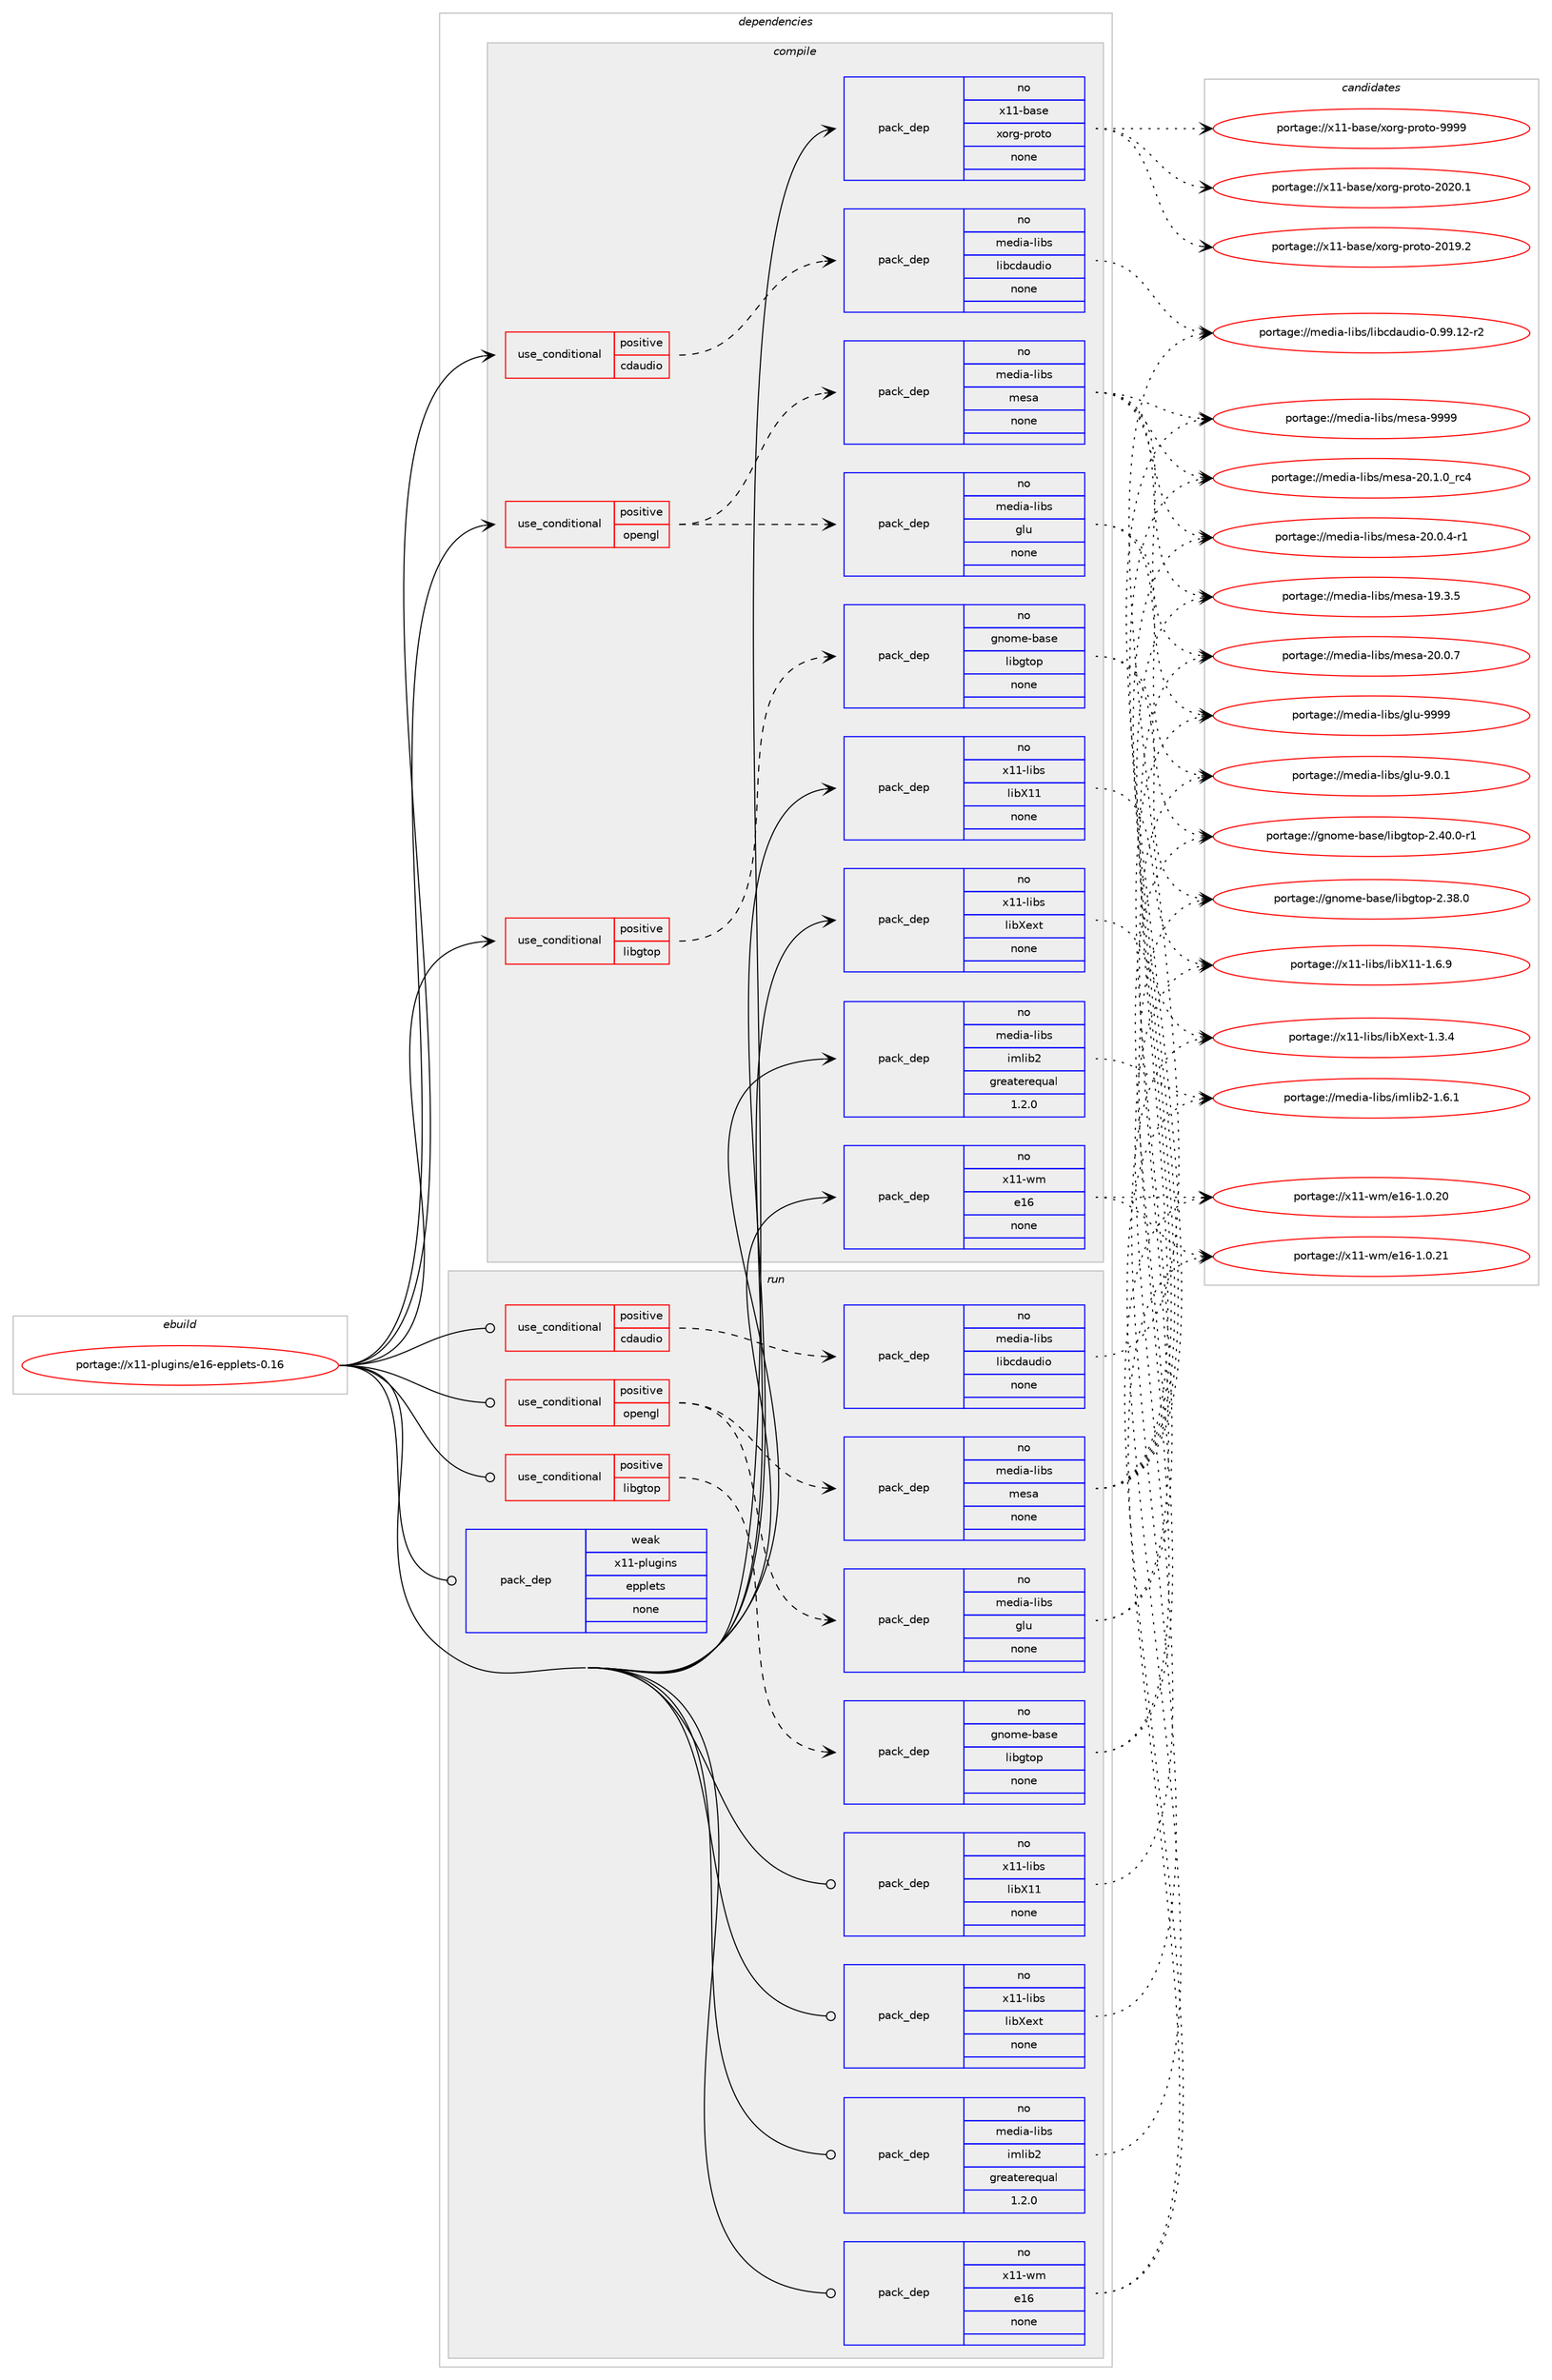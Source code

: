 digraph prolog {

# *************
# Graph options
# *************

newrank=true;
concentrate=true;
compound=true;
graph [rankdir=LR,fontname=Helvetica,fontsize=10,ranksep=1.5];#, ranksep=2.5, nodesep=0.2];
edge  [arrowhead=vee];
node  [fontname=Helvetica,fontsize=10];

# **********
# The ebuild
# **********

subgraph cluster_leftcol {
color=gray;
rank=same;
label=<<i>ebuild</i>>;
id [label="portage://x11-plugins/e16-epplets-0.16", color=red, width=4, href="../x11-plugins/e16-epplets-0.16.svg"];
}

# ****************
# The dependencies
# ****************

subgraph cluster_midcol {
color=gray;
label=<<i>dependencies</i>>;
subgraph cluster_compile {
fillcolor="#eeeeee";
style=filled;
label=<<i>compile</i>>;
subgraph cond183 {
dependency1456 [label=<<TABLE BORDER="0" CELLBORDER="1" CELLSPACING="0" CELLPADDING="4"><TR><TD ROWSPAN="3" CELLPADDING="10">use_conditional</TD></TR><TR><TD>positive</TD></TR><TR><TD>cdaudio</TD></TR></TABLE>>, shape=none, color=red];
subgraph pack1262 {
dependency1457 [label=<<TABLE BORDER="0" CELLBORDER="1" CELLSPACING="0" CELLPADDING="4" WIDTH="220"><TR><TD ROWSPAN="6" CELLPADDING="30">pack_dep</TD></TR><TR><TD WIDTH="110">no</TD></TR><TR><TD>media-libs</TD></TR><TR><TD>libcdaudio</TD></TR><TR><TD>none</TD></TR><TR><TD></TD></TR></TABLE>>, shape=none, color=blue];
}
dependency1456:e -> dependency1457:w [weight=20,style="dashed",arrowhead="vee"];
}
id:e -> dependency1456:w [weight=20,style="solid",arrowhead="vee"];
subgraph cond184 {
dependency1458 [label=<<TABLE BORDER="0" CELLBORDER="1" CELLSPACING="0" CELLPADDING="4"><TR><TD ROWSPAN="3" CELLPADDING="10">use_conditional</TD></TR><TR><TD>positive</TD></TR><TR><TD>libgtop</TD></TR></TABLE>>, shape=none, color=red];
subgraph pack1263 {
dependency1459 [label=<<TABLE BORDER="0" CELLBORDER="1" CELLSPACING="0" CELLPADDING="4" WIDTH="220"><TR><TD ROWSPAN="6" CELLPADDING="30">pack_dep</TD></TR><TR><TD WIDTH="110">no</TD></TR><TR><TD>gnome-base</TD></TR><TR><TD>libgtop</TD></TR><TR><TD>none</TD></TR><TR><TD></TD></TR></TABLE>>, shape=none, color=blue];
}
dependency1458:e -> dependency1459:w [weight=20,style="dashed",arrowhead="vee"];
}
id:e -> dependency1458:w [weight=20,style="solid",arrowhead="vee"];
subgraph cond185 {
dependency1460 [label=<<TABLE BORDER="0" CELLBORDER="1" CELLSPACING="0" CELLPADDING="4"><TR><TD ROWSPAN="3" CELLPADDING="10">use_conditional</TD></TR><TR><TD>positive</TD></TR><TR><TD>opengl</TD></TR></TABLE>>, shape=none, color=red];
subgraph pack1264 {
dependency1461 [label=<<TABLE BORDER="0" CELLBORDER="1" CELLSPACING="0" CELLPADDING="4" WIDTH="220"><TR><TD ROWSPAN="6" CELLPADDING="30">pack_dep</TD></TR><TR><TD WIDTH="110">no</TD></TR><TR><TD>media-libs</TD></TR><TR><TD>glu</TD></TR><TR><TD>none</TD></TR><TR><TD></TD></TR></TABLE>>, shape=none, color=blue];
}
dependency1460:e -> dependency1461:w [weight=20,style="dashed",arrowhead="vee"];
subgraph pack1265 {
dependency1462 [label=<<TABLE BORDER="0" CELLBORDER="1" CELLSPACING="0" CELLPADDING="4" WIDTH="220"><TR><TD ROWSPAN="6" CELLPADDING="30">pack_dep</TD></TR><TR><TD WIDTH="110">no</TD></TR><TR><TD>media-libs</TD></TR><TR><TD>mesa</TD></TR><TR><TD>none</TD></TR><TR><TD></TD></TR></TABLE>>, shape=none, color=blue];
}
dependency1460:e -> dependency1462:w [weight=20,style="dashed",arrowhead="vee"];
}
id:e -> dependency1460:w [weight=20,style="solid",arrowhead="vee"];
subgraph pack1266 {
dependency1463 [label=<<TABLE BORDER="0" CELLBORDER="1" CELLSPACING="0" CELLPADDING="4" WIDTH="220"><TR><TD ROWSPAN="6" CELLPADDING="30">pack_dep</TD></TR><TR><TD WIDTH="110">no</TD></TR><TR><TD>media-libs</TD></TR><TR><TD>imlib2</TD></TR><TR><TD>greaterequal</TD></TR><TR><TD>1.2.0</TD></TR></TABLE>>, shape=none, color=blue];
}
id:e -> dependency1463:w [weight=20,style="solid",arrowhead="vee"];
subgraph pack1267 {
dependency1464 [label=<<TABLE BORDER="0" CELLBORDER="1" CELLSPACING="0" CELLPADDING="4" WIDTH="220"><TR><TD ROWSPAN="6" CELLPADDING="30">pack_dep</TD></TR><TR><TD WIDTH="110">no</TD></TR><TR><TD>x11-base</TD></TR><TR><TD>xorg-proto</TD></TR><TR><TD>none</TD></TR><TR><TD></TD></TR></TABLE>>, shape=none, color=blue];
}
id:e -> dependency1464:w [weight=20,style="solid",arrowhead="vee"];
subgraph pack1268 {
dependency1465 [label=<<TABLE BORDER="0" CELLBORDER="1" CELLSPACING="0" CELLPADDING="4" WIDTH="220"><TR><TD ROWSPAN="6" CELLPADDING="30">pack_dep</TD></TR><TR><TD WIDTH="110">no</TD></TR><TR><TD>x11-libs</TD></TR><TR><TD>libX11</TD></TR><TR><TD>none</TD></TR><TR><TD></TD></TR></TABLE>>, shape=none, color=blue];
}
id:e -> dependency1465:w [weight=20,style="solid",arrowhead="vee"];
subgraph pack1269 {
dependency1466 [label=<<TABLE BORDER="0" CELLBORDER="1" CELLSPACING="0" CELLPADDING="4" WIDTH="220"><TR><TD ROWSPAN="6" CELLPADDING="30">pack_dep</TD></TR><TR><TD WIDTH="110">no</TD></TR><TR><TD>x11-libs</TD></TR><TR><TD>libXext</TD></TR><TR><TD>none</TD></TR><TR><TD></TD></TR></TABLE>>, shape=none, color=blue];
}
id:e -> dependency1466:w [weight=20,style="solid",arrowhead="vee"];
subgraph pack1270 {
dependency1467 [label=<<TABLE BORDER="0" CELLBORDER="1" CELLSPACING="0" CELLPADDING="4" WIDTH="220"><TR><TD ROWSPAN="6" CELLPADDING="30">pack_dep</TD></TR><TR><TD WIDTH="110">no</TD></TR><TR><TD>x11-wm</TD></TR><TR><TD>e16</TD></TR><TR><TD>none</TD></TR><TR><TD></TD></TR></TABLE>>, shape=none, color=blue];
}
id:e -> dependency1467:w [weight=20,style="solid",arrowhead="vee"];
}
subgraph cluster_compileandrun {
fillcolor="#eeeeee";
style=filled;
label=<<i>compile and run</i>>;
}
subgraph cluster_run {
fillcolor="#eeeeee";
style=filled;
label=<<i>run</i>>;
subgraph cond186 {
dependency1468 [label=<<TABLE BORDER="0" CELLBORDER="1" CELLSPACING="0" CELLPADDING="4"><TR><TD ROWSPAN="3" CELLPADDING="10">use_conditional</TD></TR><TR><TD>positive</TD></TR><TR><TD>cdaudio</TD></TR></TABLE>>, shape=none, color=red];
subgraph pack1271 {
dependency1469 [label=<<TABLE BORDER="0" CELLBORDER="1" CELLSPACING="0" CELLPADDING="4" WIDTH="220"><TR><TD ROWSPAN="6" CELLPADDING="30">pack_dep</TD></TR><TR><TD WIDTH="110">no</TD></TR><TR><TD>media-libs</TD></TR><TR><TD>libcdaudio</TD></TR><TR><TD>none</TD></TR><TR><TD></TD></TR></TABLE>>, shape=none, color=blue];
}
dependency1468:e -> dependency1469:w [weight=20,style="dashed",arrowhead="vee"];
}
id:e -> dependency1468:w [weight=20,style="solid",arrowhead="odot"];
subgraph cond187 {
dependency1470 [label=<<TABLE BORDER="0" CELLBORDER="1" CELLSPACING="0" CELLPADDING="4"><TR><TD ROWSPAN="3" CELLPADDING="10">use_conditional</TD></TR><TR><TD>positive</TD></TR><TR><TD>libgtop</TD></TR></TABLE>>, shape=none, color=red];
subgraph pack1272 {
dependency1471 [label=<<TABLE BORDER="0" CELLBORDER="1" CELLSPACING="0" CELLPADDING="4" WIDTH="220"><TR><TD ROWSPAN="6" CELLPADDING="30">pack_dep</TD></TR><TR><TD WIDTH="110">no</TD></TR><TR><TD>gnome-base</TD></TR><TR><TD>libgtop</TD></TR><TR><TD>none</TD></TR><TR><TD></TD></TR></TABLE>>, shape=none, color=blue];
}
dependency1470:e -> dependency1471:w [weight=20,style="dashed",arrowhead="vee"];
}
id:e -> dependency1470:w [weight=20,style="solid",arrowhead="odot"];
subgraph cond188 {
dependency1472 [label=<<TABLE BORDER="0" CELLBORDER="1" CELLSPACING="0" CELLPADDING="4"><TR><TD ROWSPAN="3" CELLPADDING="10">use_conditional</TD></TR><TR><TD>positive</TD></TR><TR><TD>opengl</TD></TR></TABLE>>, shape=none, color=red];
subgraph pack1273 {
dependency1473 [label=<<TABLE BORDER="0" CELLBORDER="1" CELLSPACING="0" CELLPADDING="4" WIDTH="220"><TR><TD ROWSPAN="6" CELLPADDING="30">pack_dep</TD></TR><TR><TD WIDTH="110">no</TD></TR><TR><TD>media-libs</TD></TR><TR><TD>glu</TD></TR><TR><TD>none</TD></TR><TR><TD></TD></TR></TABLE>>, shape=none, color=blue];
}
dependency1472:e -> dependency1473:w [weight=20,style="dashed",arrowhead="vee"];
subgraph pack1274 {
dependency1474 [label=<<TABLE BORDER="0" CELLBORDER="1" CELLSPACING="0" CELLPADDING="4" WIDTH="220"><TR><TD ROWSPAN="6" CELLPADDING="30">pack_dep</TD></TR><TR><TD WIDTH="110">no</TD></TR><TR><TD>media-libs</TD></TR><TR><TD>mesa</TD></TR><TR><TD>none</TD></TR><TR><TD></TD></TR></TABLE>>, shape=none, color=blue];
}
dependency1472:e -> dependency1474:w [weight=20,style="dashed",arrowhead="vee"];
}
id:e -> dependency1472:w [weight=20,style="solid",arrowhead="odot"];
subgraph pack1275 {
dependency1475 [label=<<TABLE BORDER="0" CELLBORDER="1" CELLSPACING="0" CELLPADDING="4" WIDTH="220"><TR><TD ROWSPAN="6" CELLPADDING="30">pack_dep</TD></TR><TR><TD WIDTH="110">no</TD></TR><TR><TD>media-libs</TD></TR><TR><TD>imlib2</TD></TR><TR><TD>greaterequal</TD></TR><TR><TD>1.2.0</TD></TR></TABLE>>, shape=none, color=blue];
}
id:e -> dependency1475:w [weight=20,style="solid",arrowhead="odot"];
subgraph pack1276 {
dependency1476 [label=<<TABLE BORDER="0" CELLBORDER="1" CELLSPACING="0" CELLPADDING="4" WIDTH="220"><TR><TD ROWSPAN="6" CELLPADDING="30">pack_dep</TD></TR><TR><TD WIDTH="110">no</TD></TR><TR><TD>x11-libs</TD></TR><TR><TD>libX11</TD></TR><TR><TD>none</TD></TR><TR><TD></TD></TR></TABLE>>, shape=none, color=blue];
}
id:e -> dependency1476:w [weight=20,style="solid",arrowhead="odot"];
subgraph pack1277 {
dependency1477 [label=<<TABLE BORDER="0" CELLBORDER="1" CELLSPACING="0" CELLPADDING="4" WIDTH="220"><TR><TD ROWSPAN="6" CELLPADDING="30">pack_dep</TD></TR><TR><TD WIDTH="110">no</TD></TR><TR><TD>x11-libs</TD></TR><TR><TD>libXext</TD></TR><TR><TD>none</TD></TR><TR><TD></TD></TR></TABLE>>, shape=none, color=blue];
}
id:e -> dependency1477:w [weight=20,style="solid",arrowhead="odot"];
subgraph pack1278 {
dependency1478 [label=<<TABLE BORDER="0" CELLBORDER="1" CELLSPACING="0" CELLPADDING="4" WIDTH="220"><TR><TD ROWSPAN="6" CELLPADDING="30">pack_dep</TD></TR><TR><TD WIDTH="110">no</TD></TR><TR><TD>x11-wm</TD></TR><TR><TD>e16</TD></TR><TR><TD>none</TD></TR><TR><TD></TD></TR></TABLE>>, shape=none, color=blue];
}
id:e -> dependency1478:w [weight=20,style="solid",arrowhead="odot"];
subgraph pack1279 {
dependency1479 [label=<<TABLE BORDER="0" CELLBORDER="1" CELLSPACING="0" CELLPADDING="4" WIDTH="220"><TR><TD ROWSPAN="6" CELLPADDING="30">pack_dep</TD></TR><TR><TD WIDTH="110">weak</TD></TR><TR><TD>x11-plugins</TD></TR><TR><TD>epplets</TD></TR><TR><TD>none</TD></TR><TR><TD></TD></TR></TABLE>>, shape=none, color=blue];
}
id:e -> dependency1479:w [weight=20,style="solid",arrowhead="odot"];
}
}

# **************
# The candidates
# **************

subgraph cluster_choices {
rank=same;
color=gray;
label=<<i>candidates</i>>;

subgraph choice1262 {
color=black;
nodesep=1;
choice1091011001059745108105981154710810598991009711710010511145484657574649504511450 [label="portage://media-libs/libcdaudio-0.99.12-r2", color=red, width=4,href="../media-libs/libcdaudio-0.99.12-r2.svg"];
dependency1457:e -> choice1091011001059745108105981154710810598991009711710010511145484657574649504511450:w [style=dotted,weight="100"];
}
subgraph choice1263 {
color=black;
nodesep=1;
choice1031101111091014598971151014710810598103116111112455046524846484511449 [label="portage://gnome-base/libgtop-2.40.0-r1", color=red, width=4,href="../gnome-base/libgtop-2.40.0-r1.svg"];
choice103110111109101459897115101471081059810311611111245504651564648 [label="portage://gnome-base/libgtop-2.38.0", color=red, width=4,href="../gnome-base/libgtop-2.38.0.svg"];
dependency1459:e -> choice1031101111091014598971151014710810598103116111112455046524846484511449:w [style=dotted,weight="100"];
dependency1459:e -> choice103110111109101459897115101471081059810311611111245504651564648:w [style=dotted,weight="100"];
}
subgraph choice1264 {
color=black;
nodesep=1;
choice109101100105974510810598115471031081174557575757 [label="portage://media-libs/glu-9999", color=red, width=4,href="../media-libs/glu-9999.svg"];
choice10910110010597451081059811547103108117455746484649 [label="portage://media-libs/glu-9.0.1", color=red, width=4,href="../media-libs/glu-9.0.1.svg"];
dependency1461:e -> choice109101100105974510810598115471031081174557575757:w [style=dotted,weight="100"];
dependency1461:e -> choice10910110010597451081059811547103108117455746484649:w [style=dotted,weight="100"];
}
subgraph choice1265 {
color=black;
nodesep=1;
choice10910110010597451081059811547109101115974557575757 [label="portage://media-libs/mesa-9999", color=red, width=4,href="../media-libs/mesa-9999.svg"];
choice109101100105974510810598115471091011159745504846494648951149952 [label="portage://media-libs/mesa-20.1.0_rc4", color=red, width=4,href="../media-libs/mesa-20.1.0_rc4.svg"];
choice109101100105974510810598115471091011159745504846484655 [label="portage://media-libs/mesa-20.0.7", color=red, width=4,href="../media-libs/mesa-20.0.7.svg"];
choice1091011001059745108105981154710910111597455048464846524511449 [label="portage://media-libs/mesa-20.0.4-r1", color=red, width=4,href="../media-libs/mesa-20.0.4-r1.svg"];
choice109101100105974510810598115471091011159745495746514653 [label="portage://media-libs/mesa-19.3.5", color=red, width=4,href="../media-libs/mesa-19.3.5.svg"];
dependency1462:e -> choice10910110010597451081059811547109101115974557575757:w [style=dotted,weight="100"];
dependency1462:e -> choice109101100105974510810598115471091011159745504846494648951149952:w [style=dotted,weight="100"];
dependency1462:e -> choice109101100105974510810598115471091011159745504846484655:w [style=dotted,weight="100"];
dependency1462:e -> choice1091011001059745108105981154710910111597455048464846524511449:w [style=dotted,weight="100"];
dependency1462:e -> choice109101100105974510810598115471091011159745495746514653:w [style=dotted,weight="100"];
}
subgraph choice1266 {
color=black;
nodesep=1;
choice109101100105974510810598115471051091081059850454946544649 [label="portage://media-libs/imlib2-1.6.1", color=red, width=4,href="../media-libs/imlib2-1.6.1.svg"];
dependency1463:e -> choice109101100105974510810598115471051091081059850454946544649:w [style=dotted,weight="100"];
}
subgraph choice1267 {
color=black;
nodesep=1;
choice120494945989711510147120111114103451121141111161114557575757 [label="portage://x11-base/xorg-proto-9999", color=red, width=4,href="../x11-base/xorg-proto-9999.svg"];
choice1204949459897115101471201111141034511211411111611145504850484649 [label="portage://x11-base/xorg-proto-2020.1", color=red, width=4,href="../x11-base/xorg-proto-2020.1.svg"];
choice1204949459897115101471201111141034511211411111611145504849574650 [label="portage://x11-base/xorg-proto-2019.2", color=red, width=4,href="../x11-base/xorg-proto-2019.2.svg"];
dependency1464:e -> choice120494945989711510147120111114103451121141111161114557575757:w [style=dotted,weight="100"];
dependency1464:e -> choice1204949459897115101471201111141034511211411111611145504850484649:w [style=dotted,weight="100"];
dependency1464:e -> choice1204949459897115101471201111141034511211411111611145504849574650:w [style=dotted,weight="100"];
}
subgraph choice1268 {
color=black;
nodesep=1;
choice120494945108105981154710810598884949454946544657 [label="portage://x11-libs/libX11-1.6.9", color=red, width=4,href="../x11-libs/libX11-1.6.9.svg"];
dependency1465:e -> choice120494945108105981154710810598884949454946544657:w [style=dotted,weight="100"];
}
subgraph choice1269 {
color=black;
nodesep=1;
choice12049494510810598115471081059888101120116454946514652 [label="portage://x11-libs/libXext-1.3.4", color=red, width=4,href="../x11-libs/libXext-1.3.4.svg"];
dependency1466:e -> choice12049494510810598115471081059888101120116454946514652:w [style=dotted,weight="100"];
}
subgraph choice1270 {
color=black;
nodesep=1;
choice12049494511910947101495445494648465049 [label="portage://x11-wm/e16-1.0.21", color=red, width=4,href="../x11-wm/e16-1.0.21.svg"];
choice12049494511910947101495445494648465048 [label="portage://x11-wm/e16-1.0.20", color=red, width=4,href="../x11-wm/e16-1.0.20.svg"];
dependency1467:e -> choice12049494511910947101495445494648465049:w [style=dotted,weight="100"];
dependency1467:e -> choice12049494511910947101495445494648465048:w [style=dotted,weight="100"];
}
subgraph choice1271 {
color=black;
nodesep=1;
choice1091011001059745108105981154710810598991009711710010511145484657574649504511450 [label="portage://media-libs/libcdaudio-0.99.12-r2", color=red, width=4,href="../media-libs/libcdaudio-0.99.12-r2.svg"];
dependency1469:e -> choice1091011001059745108105981154710810598991009711710010511145484657574649504511450:w [style=dotted,weight="100"];
}
subgraph choice1272 {
color=black;
nodesep=1;
choice1031101111091014598971151014710810598103116111112455046524846484511449 [label="portage://gnome-base/libgtop-2.40.0-r1", color=red, width=4,href="../gnome-base/libgtop-2.40.0-r1.svg"];
choice103110111109101459897115101471081059810311611111245504651564648 [label="portage://gnome-base/libgtop-2.38.0", color=red, width=4,href="../gnome-base/libgtop-2.38.0.svg"];
dependency1471:e -> choice1031101111091014598971151014710810598103116111112455046524846484511449:w [style=dotted,weight="100"];
dependency1471:e -> choice103110111109101459897115101471081059810311611111245504651564648:w [style=dotted,weight="100"];
}
subgraph choice1273 {
color=black;
nodesep=1;
choice109101100105974510810598115471031081174557575757 [label="portage://media-libs/glu-9999", color=red, width=4,href="../media-libs/glu-9999.svg"];
choice10910110010597451081059811547103108117455746484649 [label="portage://media-libs/glu-9.0.1", color=red, width=4,href="../media-libs/glu-9.0.1.svg"];
dependency1473:e -> choice109101100105974510810598115471031081174557575757:w [style=dotted,weight="100"];
dependency1473:e -> choice10910110010597451081059811547103108117455746484649:w [style=dotted,weight="100"];
}
subgraph choice1274 {
color=black;
nodesep=1;
choice10910110010597451081059811547109101115974557575757 [label="portage://media-libs/mesa-9999", color=red, width=4,href="../media-libs/mesa-9999.svg"];
choice109101100105974510810598115471091011159745504846494648951149952 [label="portage://media-libs/mesa-20.1.0_rc4", color=red, width=4,href="../media-libs/mesa-20.1.0_rc4.svg"];
choice109101100105974510810598115471091011159745504846484655 [label="portage://media-libs/mesa-20.0.7", color=red, width=4,href="../media-libs/mesa-20.0.7.svg"];
choice1091011001059745108105981154710910111597455048464846524511449 [label="portage://media-libs/mesa-20.0.4-r1", color=red, width=4,href="../media-libs/mesa-20.0.4-r1.svg"];
choice109101100105974510810598115471091011159745495746514653 [label="portage://media-libs/mesa-19.3.5", color=red, width=4,href="../media-libs/mesa-19.3.5.svg"];
dependency1474:e -> choice10910110010597451081059811547109101115974557575757:w [style=dotted,weight="100"];
dependency1474:e -> choice109101100105974510810598115471091011159745504846494648951149952:w [style=dotted,weight="100"];
dependency1474:e -> choice109101100105974510810598115471091011159745504846484655:w [style=dotted,weight="100"];
dependency1474:e -> choice1091011001059745108105981154710910111597455048464846524511449:w [style=dotted,weight="100"];
dependency1474:e -> choice109101100105974510810598115471091011159745495746514653:w [style=dotted,weight="100"];
}
subgraph choice1275 {
color=black;
nodesep=1;
choice109101100105974510810598115471051091081059850454946544649 [label="portage://media-libs/imlib2-1.6.1", color=red, width=4,href="../media-libs/imlib2-1.6.1.svg"];
dependency1475:e -> choice109101100105974510810598115471051091081059850454946544649:w [style=dotted,weight="100"];
}
subgraph choice1276 {
color=black;
nodesep=1;
choice120494945108105981154710810598884949454946544657 [label="portage://x11-libs/libX11-1.6.9", color=red, width=4,href="../x11-libs/libX11-1.6.9.svg"];
dependency1476:e -> choice120494945108105981154710810598884949454946544657:w [style=dotted,weight="100"];
}
subgraph choice1277 {
color=black;
nodesep=1;
choice12049494510810598115471081059888101120116454946514652 [label="portage://x11-libs/libXext-1.3.4", color=red, width=4,href="../x11-libs/libXext-1.3.4.svg"];
dependency1477:e -> choice12049494510810598115471081059888101120116454946514652:w [style=dotted,weight="100"];
}
subgraph choice1278 {
color=black;
nodesep=1;
choice12049494511910947101495445494648465049 [label="portage://x11-wm/e16-1.0.21", color=red, width=4,href="../x11-wm/e16-1.0.21.svg"];
choice12049494511910947101495445494648465048 [label="portage://x11-wm/e16-1.0.20", color=red, width=4,href="../x11-wm/e16-1.0.20.svg"];
dependency1478:e -> choice12049494511910947101495445494648465049:w [style=dotted,weight="100"];
dependency1478:e -> choice12049494511910947101495445494648465048:w [style=dotted,weight="100"];
}
subgraph choice1279 {
color=black;
nodesep=1;
}
}

}
